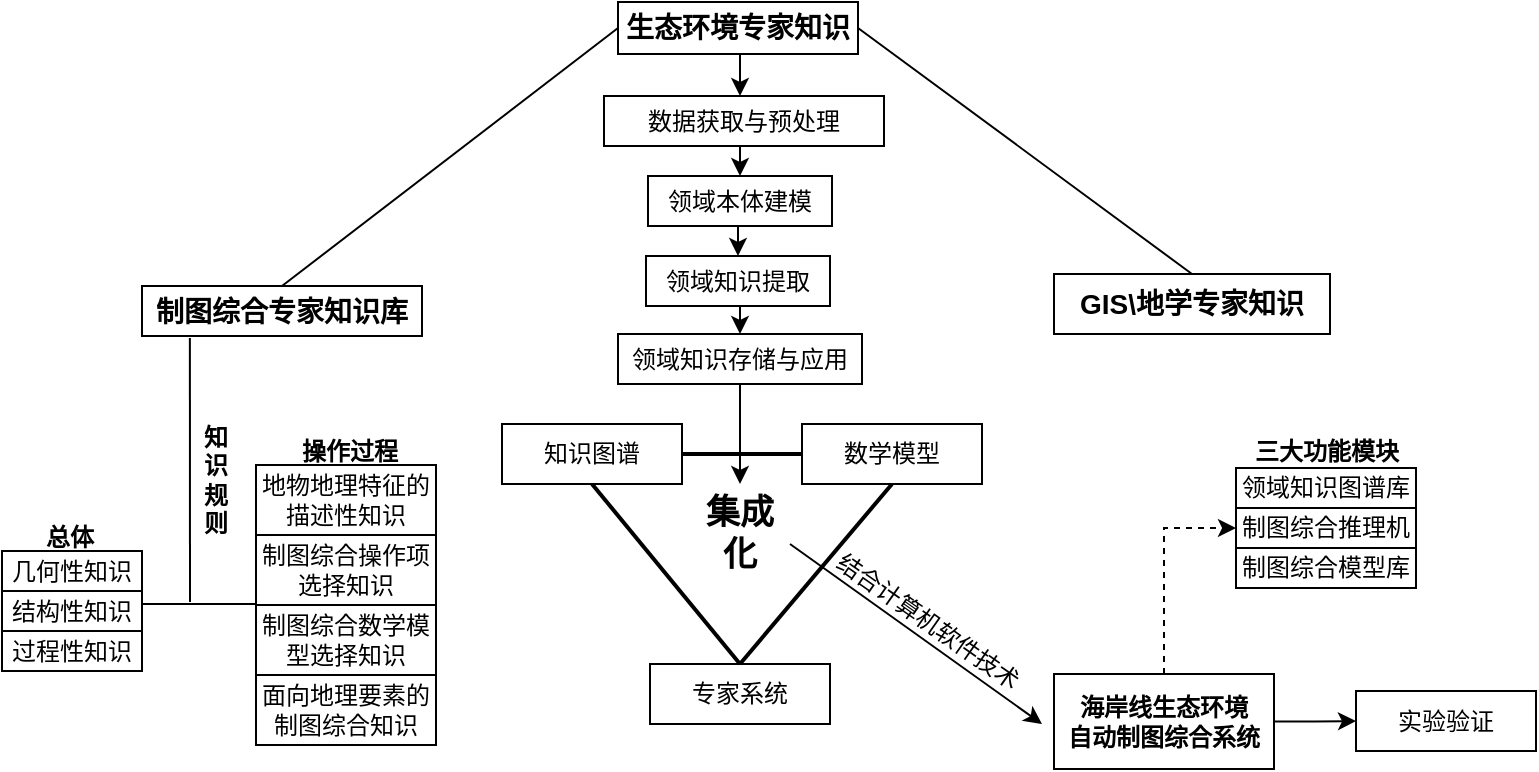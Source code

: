 <mxfile version="16.1.0" type="github">
  <diagram id="f9nh2O67XRx1jlFNAtA9" name="Page-1">
    <mxGraphModel dx="750" dy="752" grid="1" gridSize="10" guides="1" tooltips="1" connect="1" arrows="1" fold="1" page="1" pageScale="1" pageWidth="827" pageHeight="1169" math="0" shadow="0">
      <root>
        <mxCell id="0" />
        <mxCell id="1" parent="0" />
        <mxCell id="btXaNMShb-G69O60CwIR-1" value="知识图谱" style="rounded=0;whiteSpace=wrap;html=1;" vertex="1" parent="1">
          <mxGeometry x="273" y="230" width="90" height="30" as="geometry" />
        </mxCell>
        <mxCell id="btXaNMShb-G69O60CwIR-2" value="数学模型" style="rounded=0;whiteSpace=wrap;html=1;" vertex="1" parent="1">
          <mxGeometry x="423" y="230" width="90" height="30" as="geometry" />
        </mxCell>
        <mxCell id="btXaNMShb-G69O60CwIR-3" value="专家系统" style="rounded=0;whiteSpace=wrap;html=1;" vertex="1" parent="1">
          <mxGeometry x="347" y="350" width="90" height="30" as="geometry" />
        </mxCell>
        <mxCell id="btXaNMShb-G69O60CwIR-5" value="&lt;span style=&quot;font-size: 10.5pt&quot;&gt;GIS\地学专家知识&lt;/span&gt;" style="rounded=0;whiteSpace=wrap;html=1;fontStyle=1" vertex="1" parent="1">
          <mxGeometry x="549" y="155" width="138" height="30" as="geometry" />
        </mxCell>
        <mxCell id="btXaNMShb-G69O60CwIR-6" value="&lt;span style=&quot;font-size: 10.5pt&quot;&gt;制图综合专家知识库&lt;/span&gt;" style="rounded=0;whiteSpace=wrap;html=1;fontStyle=1" vertex="1" parent="1">
          <mxGeometry x="93" y="161" width="140" height="25" as="geometry" />
        </mxCell>
        <mxCell id="btXaNMShb-G69O60CwIR-8" value="&lt;b style=&quot;font-size: 17px;&quot;&gt;集成化&lt;/b&gt;" style="text;html=1;strokeColor=none;fillColor=none;align=center;verticalAlign=middle;whiteSpace=wrap;rounded=0;dashed=1;fontSize=17;" vertex="1" parent="1">
          <mxGeometry x="367" y="275" width="50" height="20" as="geometry" />
        </mxCell>
        <mxCell id="btXaNMShb-G69O60CwIR-56" style="edgeStyle=orthogonalEdgeStyle;rounded=0;orthogonalLoop=1;jettySize=auto;html=1;exitX=0.5;exitY=1;exitDx=0;exitDy=0;entryX=0.5;entryY=0;entryDx=0;entryDy=0;fontSize=12;" edge="1" parent="1">
          <mxGeometry relative="1" as="geometry">
            <mxPoint x="389" y="45" as="sourcePoint" />
            <mxPoint x="392" y="66" as="targetPoint" />
          </mxGeometry>
        </mxCell>
        <mxCell id="btXaNMShb-G69O60CwIR-10" value="&lt;span style=&quot;font-size: 10.5pt&quot;&gt;生态环境专家知识&lt;/span&gt;" style="rounded=0;whiteSpace=wrap;html=1;fontStyle=1" vertex="1" parent="1">
          <mxGeometry x="331" y="19" width="120" height="26" as="geometry" />
        </mxCell>
        <mxCell id="btXaNMShb-G69O60CwIR-11" value="" style="endArrow=none;html=1;strokeWidth=2;rounded=0;exitX=0.5;exitY=1;exitDx=0;exitDy=0;entryX=0.5;entryY=0;entryDx=0;entryDy=0;" edge="1" parent="1" source="btXaNMShb-G69O60CwIR-1" target="btXaNMShb-G69O60CwIR-3">
          <mxGeometry width="50" height="50" relative="1" as="geometry">
            <mxPoint x="303" y="400" as="sourcePoint" />
            <mxPoint x="353" y="350" as="targetPoint" />
          </mxGeometry>
        </mxCell>
        <mxCell id="btXaNMShb-G69O60CwIR-12" value="" style="endArrow=none;html=1;strokeWidth=2;rounded=0;exitX=1;exitY=0.5;exitDx=0;exitDy=0;entryX=0;entryY=0.5;entryDx=0;entryDy=0;" edge="1" parent="1" source="btXaNMShb-G69O60CwIR-1" target="btXaNMShb-G69O60CwIR-2">
          <mxGeometry width="50" height="50" relative="1" as="geometry">
            <mxPoint x="328" y="270" as="sourcePoint" />
            <mxPoint x="402" y="360" as="targetPoint" />
          </mxGeometry>
        </mxCell>
        <mxCell id="btXaNMShb-G69O60CwIR-13" value="" style="endArrow=none;html=1;strokeWidth=2;rounded=0;exitX=0.5;exitY=1;exitDx=0;exitDy=0;entryX=0.5;entryY=0;entryDx=0;entryDy=0;" edge="1" parent="1" source="btXaNMShb-G69O60CwIR-2" target="btXaNMShb-G69O60CwIR-3">
          <mxGeometry width="50" height="50" relative="1" as="geometry">
            <mxPoint x="328" y="270" as="sourcePoint" />
            <mxPoint x="402" y="360" as="targetPoint" />
          </mxGeometry>
        </mxCell>
        <mxCell id="btXaNMShb-G69O60CwIR-26" style="edgeStyle=orthogonalEdgeStyle;rounded=0;orthogonalLoop=1;jettySize=auto;html=1;exitX=1;exitY=0.5;exitDx=0;exitDy=0;entryX=0;entryY=0.5;entryDx=0;entryDy=0;fontSize=12;" edge="1" parent="1" source="btXaNMShb-G69O60CwIR-14" target="btXaNMShb-G69O60CwIR-25">
          <mxGeometry relative="1" as="geometry" />
        </mxCell>
        <mxCell id="btXaNMShb-G69O60CwIR-43" style="edgeStyle=orthogonalEdgeStyle;rounded=0;orthogonalLoop=1;jettySize=auto;html=1;exitX=0.5;exitY=0;exitDx=0;exitDy=0;entryX=0;entryY=0.5;entryDx=0;entryDy=0;fontSize=12;dashed=1;" edge="1" parent="1" source="btXaNMShb-G69O60CwIR-14" target="btXaNMShb-G69O60CwIR-38">
          <mxGeometry relative="1" as="geometry" />
        </mxCell>
        <mxCell id="btXaNMShb-G69O60CwIR-14" value="海岸线生态环境&lt;br&gt;自动制图综合系统" style="rounded=0;whiteSpace=wrap;html=1;fontStyle=1" vertex="1" parent="1">
          <mxGeometry x="549" y="355" width="110" height="47.5" as="geometry" />
        </mxCell>
        <mxCell id="btXaNMShb-G69O60CwIR-15" value="几何性知识" style="rounded=0;whiteSpace=wrap;html=1;" vertex="1" parent="1">
          <mxGeometry x="23" y="293.5" width="70" height="20" as="geometry" />
        </mxCell>
        <mxCell id="btXaNMShb-G69O60CwIR-16" value="结构性知识" style="rounded=0;whiteSpace=wrap;html=1;" vertex="1" parent="1">
          <mxGeometry x="23" y="313.5" width="70" height="20" as="geometry" />
        </mxCell>
        <mxCell id="btXaNMShb-G69O60CwIR-17" value="过程性知识" style="rounded=0;whiteSpace=wrap;html=1;" vertex="1" parent="1">
          <mxGeometry x="23" y="333.5" width="70" height="20" as="geometry" />
        </mxCell>
        <mxCell id="btXaNMShb-G69O60CwIR-18" value="地物地理特征的描述性知识" style="rounded=0;whiteSpace=wrap;html=1;" vertex="1" parent="1">
          <mxGeometry x="150" y="250.5" width="90" height="35" as="geometry" />
        </mxCell>
        <mxCell id="btXaNMShb-G69O60CwIR-20" value="制图综合操作项选择知识" style="rounded=0;whiteSpace=wrap;html=1;" vertex="1" parent="1">
          <mxGeometry x="150" y="285.5" width="90" height="35" as="geometry" />
        </mxCell>
        <mxCell id="btXaNMShb-G69O60CwIR-21" value="制图综合数学模型选择知识" style="rounded=0;whiteSpace=wrap;html=1;" vertex="1" parent="1">
          <mxGeometry x="150" y="320.5" width="90" height="35" as="geometry" />
        </mxCell>
        <mxCell id="btXaNMShb-G69O60CwIR-22" value="面向地理要素的制图综合知识" style="rounded=0;whiteSpace=wrap;html=1;" vertex="1" parent="1">
          <mxGeometry x="150" y="355.5" width="90" height="35" as="geometry" />
        </mxCell>
        <mxCell id="btXaNMShb-G69O60CwIR-23" value="" style="endArrow=classic;html=1;rounded=0;fontSize=17;exitX=1;exitY=0.75;exitDx=0;exitDy=0;" edge="1" parent="1" source="btXaNMShb-G69O60CwIR-8">
          <mxGeometry width="50" height="50" relative="1" as="geometry">
            <mxPoint x="303" y="280" as="sourcePoint" />
            <mxPoint x="543" y="380" as="targetPoint" />
          </mxGeometry>
        </mxCell>
        <mxCell id="btXaNMShb-G69O60CwIR-24" value="结合计算机软件技术" style="text;html=1;strokeColor=none;fillColor=none;align=center;verticalAlign=middle;whiteSpace=wrap;rounded=0;dashed=1;fontSize=12;rotation=35;" vertex="1" parent="1">
          <mxGeometry x="423" y="314" width="126" height="30" as="geometry" />
        </mxCell>
        <mxCell id="btXaNMShb-G69O60CwIR-25" value="实验验证" style="rounded=0;whiteSpace=wrap;html=1;" vertex="1" parent="1">
          <mxGeometry x="700" y="363.5" width="90" height="30" as="geometry" />
        </mxCell>
        <mxCell id="btXaNMShb-G69O60CwIR-30" value="" style="endArrow=none;html=1;rounded=0;fontSize=12;entryX=0.171;entryY=1.08;entryDx=0;entryDy=0;entryPerimeter=0;" edge="1" parent="1">
          <mxGeometry width="50" height="50" relative="1" as="geometry">
            <mxPoint x="117" y="319" as="sourcePoint" />
            <mxPoint x="116.94" y="187" as="targetPoint" />
          </mxGeometry>
        </mxCell>
        <mxCell id="btXaNMShb-G69O60CwIR-31" value="" style="endArrow=none;html=1;rounded=0;fontSize=12;" edge="1" parent="1">
          <mxGeometry width="50" height="50" relative="1" as="geometry">
            <mxPoint x="150" y="320" as="sourcePoint" />
            <mxPoint x="120" y="320" as="targetPoint" />
          </mxGeometry>
        </mxCell>
        <mxCell id="btXaNMShb-G69O60CwIR-32" value="" style="endArrow=none;html=1;rounded=0;fontSize=12;" edge="1" parent="1">
          <mxGeometry width="50" height="50" relative="1" as="geometry">
            <mxPoint x="120" y="320" as="sourcePoint" />
            <mxPoint x="93" y="320" as="targetPoint" />
          </mxGeometry>
        </mxCell>
        <mxCell id="btXaNMShb-G69O60CwIR-33" value="知识规则" style="text;html=1;strokeColor=none;fillColor=none;align=center;verticalAlign=middle;whiteSpace=wrap;rounded=0;dashed=1;fontSize=12;fontStyle=1" vertex="1" parent="1">
          <mxGeometry x="120" y="210" width="20" height="96.5" as="geometry" />
        </mxCell>
        <mxCell id="btXaNMShb-G69O60CwIR-34" value="总体" style="text;html=1;strokeColor=none;fillColor=none;align=center;verticalAlign=middle;whiteSpace=wrap;rounded=0;dashed=1;fontSize=12;fontStyle=1" vertex="1" parent="1">
          <mxGeometry x="27" y="272" width="60" height="30" as="geometry" />
        </mxCell>
        <mxCell id="btXaNMShb-G69O60CwIR-35" value="操作过程" style="text;html=1;strokeColor=none;fillColor=none;align=center;verticalAlign=middle;whiteSpace=wrap;rounded=0;dashed=1;fontSize=12;fontStyle=1" vertex="1" parent="1">
          <mxGeometry x="167" y="228.5" width="60" height="30" as="geometry" />
        </mxCell>
        <mxCell id="btXaNMShb-G69O60CwIR-38" value="制图综合推理机" style="rounded=0;whiteSpace=wrap;html=1;" vertex="1" parent="1">
          <mxGeometry x="640" y="272" width="90" height="20" as="geometry" />
        </mxCell>
        <mxCell id="btXaNMShb-G69O60CwIR-39" value="制图综合模型库" style="rounded=0;whiteSpace=wrap;html=1;" vertex="1" parent="1">
          <mxGeometry x="640" y="292" width="90" height="20" as="geometry" />
        </mxCell>
        <mxCell id="btXaNMShb-G69O60CwIR-42" value="领域知识图谱库" style="rounded=0;whiteSpace=wrap;html=1;" vertex="1" parent="1">
          <mxGeometry x="640" y="252" width="90" height="20" as="geometry" />
        </mxCell>
        <mxCell id="btXaNMShb-G69O60CwIR-44" value="三大功能模块" style="text;html=1;strokeColor=none;fillColor=none;align=center;verticalAlign=middle;whiteSpace=wrap;rounded=0;dashed=1;fontSize=12;fontStyle=1" vertex="1" parent="1">
          <mxGeometry x="644.5" y="228.5" width="81" height="30" as="geometry" />
        </mxCell>
        <mxCell id="btXaNMShb-G69O60CwIR-53" style="edgeStyle=orthogonalEdgeStyle;rounded=0;orthogonalLoop=1;jettySize=auto;html=1;exitX=0.5;exitY=1;exitDx=0;exitDy=0;entryX=0.5;entryY=0;entryDx=0;entryDy=0;fontSize=12;" edge="1" parent="1" source="btXaNMShb-G69O60CwIR-46" target="btXaNMShb-G69O60CwIR-48">
          <mxGeometry relative="1" as="geometry" />
        </mxCell>
        <mxCell id="btXaNMShb-G69O60CwIR-46" value="&lt;span style=&quot;text-align: left&quot;&gt;数据获取与预处理&lt;/span&gt;" style="rounded=0;whiteSpace=wrap;html=1;" vertex="1" parent="1">
          <mxGeometry x="324" y="66" width="140" height="25" as="geometry" />
        </mxCell>
        <mxCell id="btXaNMShb-G69O60CwIR-54" style="edgeStyle=orthogonalEdgeStyle;rounded=0;orthogonalLoop=1;jettySize=auto;html=1;exitX=0.5;exitY=1;exitDx=0;exitDy=0;entryX=0.5;entryY=0;entryDx=0;entryDy=0;fontSize=12;" edge="1" parent="1" source="btXaNMShb-G69O60CwIR-48" target="btXaNMShb-G69O60CwIR-51">
          <mxGeometry relative="1" as="geometry" />
        </mxCell>
        <mxCell id="btXaNMShb-G69O60CwIR-48" value="领域本体建模" style="rounded=0;whiteSpace=wrap;html=1;" vertex="1" parent="1">
          <mxGeometry x="346" y="106" width="92" height="25" as="geometry" />
        </mxCell>
        <mxCell id="btXaNMShb-G69O60CwIR-60" style="edgeStyle=orthogonalEdgeStyle;rounded=0;orthogonalLoop=1;jettySize=auto;html=1;exitX=0.5;exitY=1;exitDx=0;exitDy=0;entryX=0.5;entryY=0;entryDx=0;entryDy=0;fontSize=12;" edge="1" parent="1" source="btXaNMShb-G69O60CwIR-51" target="btXaNMShb-G69O60CwIR-52">
          <mxGeometry relative="1" as="geometry" />
        </mxCell>
        <mxCell id="btXaNMShb-G69O60CwIR-51" value="&lt;span style=&quot;text-align: left&quot;&gt;领域知识提取&lt;/span&gt;" style="rounded=0;whiteSpace=wrap;html=1;" vertex="1" parent="1">
          <mxGeometry x="345" y="146" width="92" height="25" as="geometry" />
        </mxCell>
        <mxCell id="btXaNMShb-G69O60CwIR-61" style="edgeStyle=orthogonalEdgeStyle;rounded=0;orthogonalLoop=1;jettySize=auto;html=1;exitX=0.5;exitY=1;exitDx=0;exitDy=0;fontSize=12;" edge="1" parent="1" source="btXaNMShb-G69O60CwIR-52">
          <mxGeometry relative="1" as="geometry">
            <mxPoint x="392" y="260" as="targetPoint" />
          </mxGeometry>
        </mxCell>
        <mxCell id="btXaNMShb-G69O60CwIR-52" value="&lt;span style=&quot;text-align: left&quot;&gt;领域知识存储与应用&lt;/span&gt;" style="rounded=0;whiteSpace=wrap;html=1;" vertex="1" parent="1">
          <mxGeometry x="331" y="185" width="122" height="25" as="geometry" />
        </mxCell>
        <mxCell id="btXaNMShb-G69O60CwIR-58" value="" style="endArrow=none;html=1;rounded=0;fontSize=12;entryX=0;entryY=0.5;entryDx=0;entryDy=0;exitX=0.5;exitY=0;exitDx=0;exitDy=0;" edge="1" parent="1" source="btXaNMShb-G69O60CwIR-6" target="btXaNMShb-G69O60CwIR-10">
          <mxGeometry width="50" height="50" relative="1" as="geometry">
            <mxPoint x="380" y="210" as="sourcePoint" />
            <mxPoint x="430" y="160" as="targetPoint" />
          </mxGeometry>
        </mxCell>
        <mxCell id="btXaNMShb-G69O60CwIR-59" value="" style="endArrow=none;html=1;rounded=0;fontSize=12;entryX=1;entryY=0.5;entryDx=0;entryDy=0;exitX=0.5;exitY=0;exitDx=0;exitDy=0;" edge="1" parent="1" source="btXaNMShb-G69O60CwIR-5" target="btXaNMShb-G69O60CwIR-10">
          <mxGeometry width="50" height="50" relative="1" as="geometry">
            <mxPoint x="173" y="171" as="sourcePoint" />
            <mxPoint x="339" y="42" as="targetPoint" />
          </mxGeometry>
        </mxCell>
      </root>
    </mxGraphModel>
  </diagram>
</mxfile>

